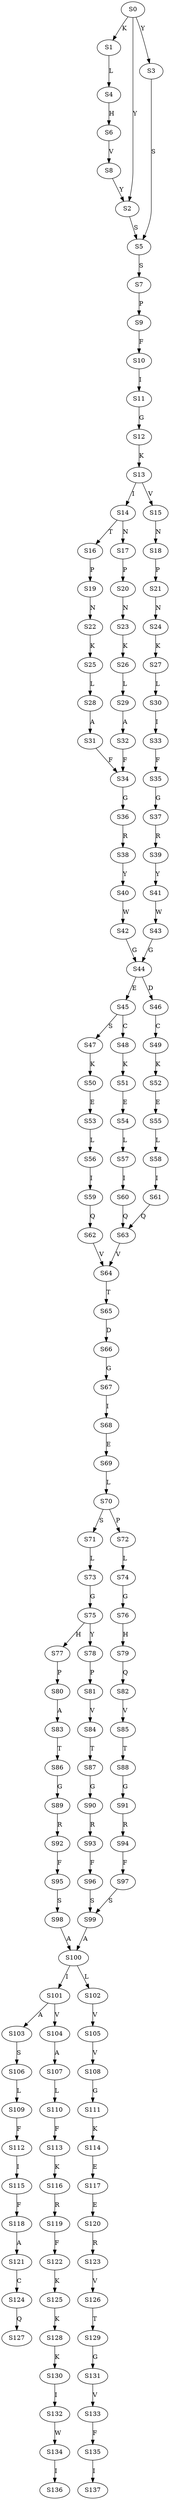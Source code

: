 strict digraph  {
	S0 -> S1 [ label = K ];
	S0 -> S2 [ label = Y ];
	S0 -> S3 [ label = Y ];
	S1 -> S4 [ label = L ];
	S2 -> S5 [ label = S ];
	S3 -> S5 [ label = S ];
	S4 -> S6 [ label = H ];
	S5 -> S7 [ label = S ];
	S6 -> S8 [ label = V ];
	S7 -> S9 [ label = P ];
	S8 -> S2 [ label = Y ];
	S9 -> S10 [ label = F ];
	S10 -> S11 [ label = I ];
	S11 -> S12 [ label = G ];
	S12 -> S13 [ label = K ];
	S13 -> S14 [ label = I ];
	S13 -> S15 [ label = V ];
	S14 -> S16 [ label = T ];
	S14 -> S17 [ label = N ];
	S15 -> S18 [ label = N ];
	S16 -> S19 [ label = P ];
	S17 -> S20 [ label = P ];
	S18 -> S21 [ label = P ];
	S19 -> S22 [ label = N ];
	S20 -> S23 [ label = N ];
	S21 -> S24 [ label = N ];
	S22 -> S25 [ label = K ];
	S23 -> S26 [ label = K ];
	S24 -> S27 [ label = K ];
	S25 -> S28 [ label = L ];
	S26 -> S29 [ label = L ];
	S27 -> S30 [ label = L ];
	S28 -> S31 [ label = A ];
	S29 -> S32 [ label = A ];
	S30 -> S33 [ label = I ];
	S31 -> S34 [ label = F ];
	S32 -> S34 [ label = F ];
	S33 -> S35 [ label = F ];
	S34 -> S36 [ label = G ];
	S35 -> S37 [ label = G ];
	S36 -> S38 [ label = R ];
	S37 -> S39 [ label = R ];
	S38 -> S40 [ label = Y ];
	S39 -> S41 [ label = Y ];
	S40 -> S42 [ label = W ];
	S41 -> S43 [ label = W ];
	S42 -> S44 [ label = G ];
	S43 -> S44 [ label = G ];
	S44 -> S45 [ label = E ];
	S44 -> S46 [ label = D ];
	S45 -> S47 [ label = S ];
	S45 -> S48 [ label = C ];
	S46 -> S49 [ label = C ];
	S47 -> S50 [ label = K ];
	S48 -> S51 [ label = K ];
	S49 -> S52 [ label = K ];
	S50 -> S53 [ label = E ];
	S51 -> S54 [ label = E ];
	S52 -> S55 [ label = E ];
	S53 -> S56 [ label = L ];
	S54 -> S57 [ label = L ];
	S55 -> S58 [ label = L ];
	S56 -> S59 [ label = I ];
	S57 -> S60 [ label = I ];
	S58 -> S61 [ label = I ];
	S59 -> S62 [ label = Q ];
	S60 -> S63 [ label = Q ];
	S61 -> S63 [ label = Q ];
	S62 -> S64 [ label = V ];
	S63 -> S64 [ label = V ];
	S64 -> S65 [ label = T ];
	S65 -> S66 [ label = D ];
	S66 -> S67 [ label = G ];
	S67 -> S68 [ label = I ];
	S68 -> S69 [ label = E ];
	S69 -> S70 [ label = L ];
	S70 -> S71 [ label = S ];
	S70 -> S72 [ label = P ];
	S71 -> S73 [ label = L ];
	S72 -> S74 [ label = L ];
	S73 -> S75 [ label = G ];
	S74 -> S76 [ label = G ];
	S75 -> S77 [ label = H ];
	S75 -> S78 [ label = Y ];
	S76 -> S79 [ label = H ];
	S77 -> S80 [ label = P ];
	S78 -> S81 [ label = P ];
	S79 -> S82 [ label = Q ];
	S80 -> S83 [ label = A ];
	S81 -> S84 [ label = V ];
	S82 -> S85 [ label = V ];
	S83 -> S86 [ label = T ];
	S84 -> S87 [ label = T ];
	S85 -> S88 [ label = T ];
	S86 -> S89 [ label = G ];
	S87 -> S90 [ label = G ];
	S88 -> S91 [ label = G ];
	S89 -> S92 [ label = R ];
	S90 -> S93 [ label = R ];
	S91 -> S94 [ label = R ];
	S92 -> S95 [ label = F ];
	S93 -> S96 [ label = F ];
	S94 -> S97 [ label = F ];
	S95 -> S98 [ label = S ];
	S96 -> S99 [ label = S ];
	S97 -> S99 [ label = S ];
	S98 -> S100 [ label = A ];
	S99 -> S100 [ label = A ];
	S100 -> S101 [ label = I ];
	S100 -> S102 [ label = L ];
	S101 -> S103 [ label = A ];
	S101 -> S104 [ label = V ];
	S102 -> S105 [ label = V ];
	S103 -> S106 [ label = S ];
	S104 -> S107 [ label = A ];
	S105 -> S108 [ label = V ];
	S106 -> S109 [ label = L ];
	S107 -> S110 [ label = L ];
	S108 -> S111 [ label = G ];
	S109 -> S112 [ label = F ];
	S110 -> S113 [ label = F ];
	S111 -> S114 [ label = K ];
	S112 -> S115 [ label = I ];
	S113 -> S116 [ label = K ];
	S114 -> S117 [ label = E ];
	S115 -> S118 [ label = F ];
	S116 -> S119 [ label = R ];
	S117 -> S120 [ label = E ];
	S118 -> S121 [ label = A ];
	S119 -> S122 [ label = F ];
	S120 -> S123 [ label = R ];
	S121 -> S124 [ label = C ];
	S122 -> S125 [ label = K ];
	S123 -> S126 [ label = V ];
	S124 -> S127 [ label = Q ];
	S125 -> S128 [ label = K ];
	S126 -> S129 [ label = T ];
	S128 -> S130 [ label = K ];
	S129 -> S131 [ label = G ];
	S130 -> S132 [ label = I ];
	S131 -> S133 [ label = V ];
	S132 -> S134 [ label = W ];
	S133 -> S135 [ label = F ];
	S134 -> S136 [ label = I ];
	S135 -> S137 [ label = I ];
}

